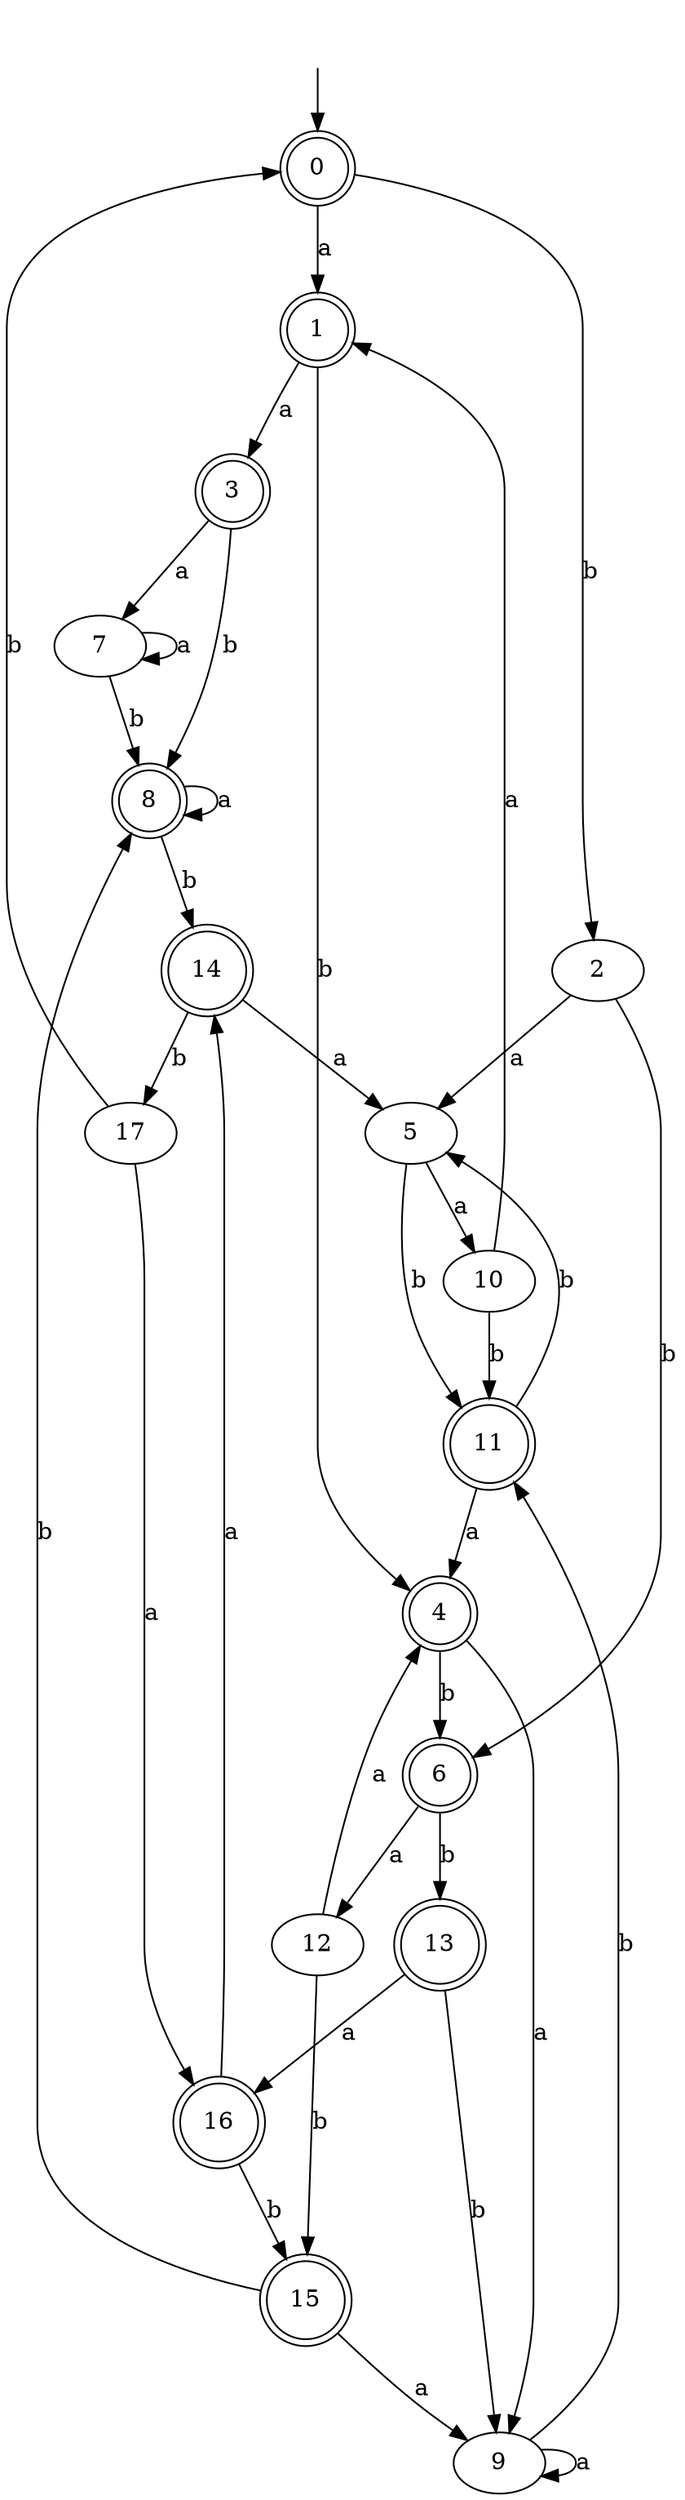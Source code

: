 digraph RandomDFA {
  __start0 [label="", shape=none];
  __start0 -> 0 [label=""];
  0 [shape=circle] [shape=doublecircle]
  0 -> 1 [label="a"]
  0 -> 2 [label="b"]
  1 [shape=doublecircle]
  1 -> 3 [label="a"]
  1 -> 4 [label="b"]
  2
  2 -> 5 [label="a"]
  2 -> 6 [label="b"]
  3 [shape=doublecircle]
  3 -> 7 [label="a"]
  3 -> 8 [label="b"]
  4 [shape=doublecircle]
  4 -> 9 [label="a"]
  4 -> 6 [label="b"]
  5
  5 -> 10 [label="a"]
  5 -> 11 [label="b"]
  6 [shape=doublecircle]
  6 -> 12 [label="a"]
  6 -> 13 [label="b"]
  7
  7 -> 7 [label="a"]
  7 -> 8 [label="b"]
  8 [shape=doublecircle]
  8 -> 8 [label="a"]
  8 -> 14 [label="b"]
  9
  9 -> 9 [label="a"]
  9 -> 11 [label="b"]
  10
  10 -> 1 [label="a"]
  10 -> 11 [label="b"]
  11 [shape=doublecircle]
  11 -> 4 [label="a"]
  11 -> 5 [label="b"]
  12
  12 -> 4 [label="a"]
  12 -> 15 [label="b"]
  13 [shape=doublecircle]
  13 -> 16 [label="a"]
  13 -> 9 [label="b"]
  14 [shape=doublecircle]
  14 -> 5 [label="a"]
  14 -> 17 [label="b"]
  15 [shape=doublecircle]
  15 -> 9 [label="a"]
  15 -> 8 [label="b"]
  16 [shape=doublecircle]
  16 -> 14 [label="a"]
  16 -> 15 [label="b"]
  17
  17 -> 16 [label="a"]
  17 -> 0 [label="b"]
}
